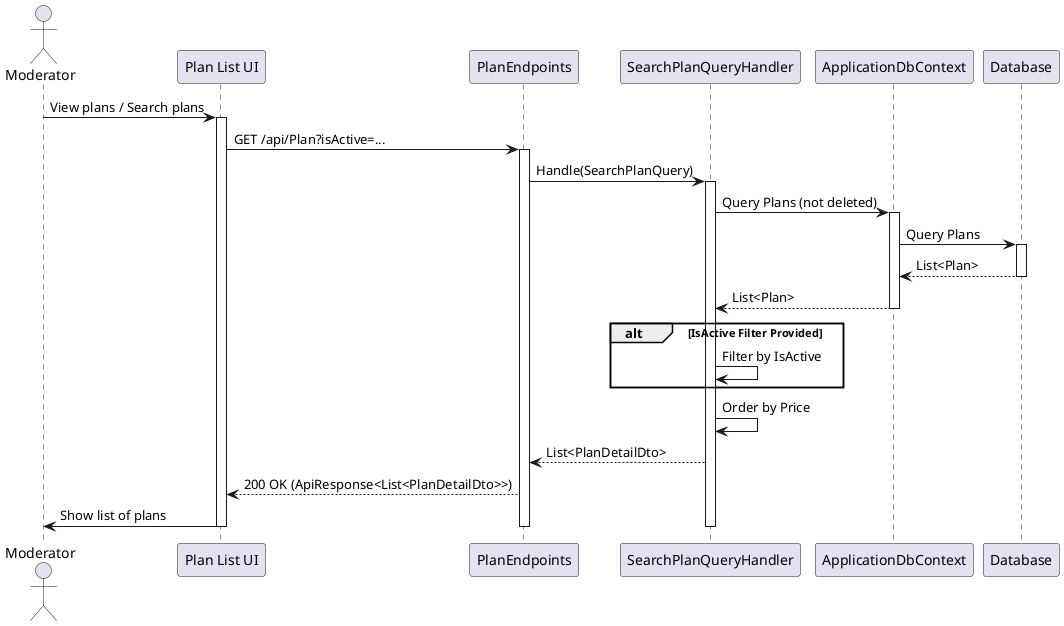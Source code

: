 @startuml
actor Moderator
participant "Plan List UI" as UI
participant PlanEndpoints
participant SearchPlanQueryHandler as Handler
participant ApplicationDbContext
participant Database

Moderator -> UI : View plans / Search plans
activate UI
UI -> PlanEndpoints : GET /api/Plan?isActive=...
activate PlanEndpoints
PlanEndpoints -> Handler : Handle(SearchPlanQuery)
activate Handler
Handler -> ApplicationDbContext : Query Plans (not deleted)
activate ApplicationDbContext
ApplicationDbContext -> Database : Query Plans
activate Database
Database --> ApplicationDbContext : List<Plan>
deactivate Database
ApplicationDbContext --> Handler : List<Plan>
deactivate ApplicationDbContext
alt IsActive Filter Provided
    Handler -> Handler : Filter by IsActive
end
Handler -> Handler : Order by Price
Handler --> PlanEndpoints : List<PlanDetailDto>
PlanEndpoints --> UI : 200 OK (ApiResponse<List<PlanDetailDto>>)
UI -> Moderator : Show list of plans
deactivate Handler
deactivate PlanEndpoints
deactivate UI
@enduml